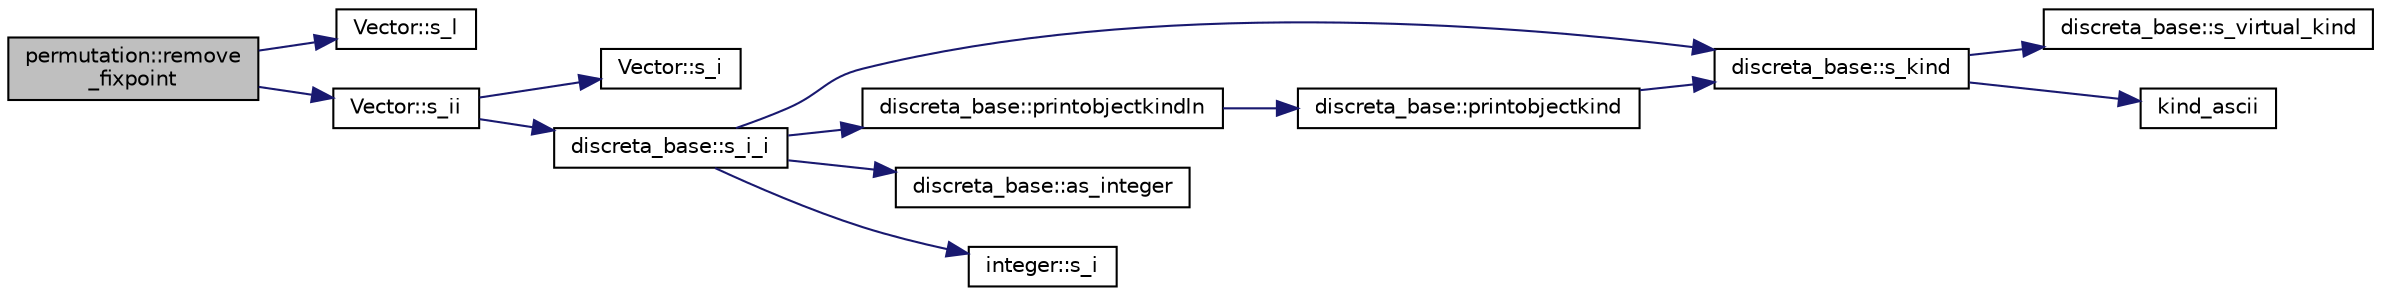 digraph "permutation::remove_fixpoint"
{
  edge [fontname="Helvetica",fontsize="10",labelfontname="Helvetica",labelfontsize="10"];
  node [fontname="Helvetica",fontsize="10",shape=record];
  rankdir="LR";
  Node2101 [label="permutation::remove\l_fixpoint",height=0.2,width=0.4,color="black", fillcolor="grey75", style="filled", fontcolor="black"];
  Node2101 -> Node2102 [color="midnightblue",fontsize="10",style="solid",fontname="Helvetica"];
  Node2102 [label="Vector::s_l",height=0.2,width=0.4,color="black", fillcolor="white", style="filled",URL="$d5/db2/class_vector.html#ad2dc082288f858d22a528832289e0704"];
  Node2101 -> Node2103 [color="midnightblue",fontsize="10",style="solid",fontname="Helvetica"];
  Node2103 [label="Vector::s_ii",height=0.2,width=0.4,color="black", fillcolor="white", style="filled",URL="$d5/db2/class_vector.html#a75d4942cc7b9794717b4846c10520db8"];
  Node2103 -> Node2104 [color="midnightblue",fontsize="10",style="solid",fontname="Helvetica"];
  Node2104 [label="Vector::s_i",height=0.2,width=0.4,color="black", fillcolor="white", style="filled",URL="$d5/db2/class_vector.html#a1c4fe1752523df8119f70dd550244871"];
  Node2103 -> Node2105 [color="midnightblue",fontsize="10",style="solid",fontname="Helvetica"];
  Node2105 [label="discreta_base::s_i_i",height=0.2,width=0.4,color="black", fillcolor="white", style="filled",URL="$d7/d71/classdiscreta__base.html#aadb92c01fbe69b3034b0214b33fbc735"];
  Node2105 -> Node2106 [color="midnightblue",fontsize="10",style="solid",fontname="Helvetica"];
  Node2106 [label="discreta_base::s_kind",height=0.2,width=0.4,color="black", fillcolor="white", style="filled",URL="$d7/d71/classdiscreta__base.html#a8a830025c74adbbc3362418a7c2ba157"];
  Node2106 -> Node2107 [color="midnightblue",fontsize="10",style="solid",fontname="Helvetica"];
  Node2107 [label="discreta_base::s_virtual_kind",height=0.2,width=0.4,color="black", fillcolor="white", style="filled",URL="$d7/d71/classdiscreta__base.html#a52778a6d6943a468be083d0785d418fb"];
  Node2106 -> Node2108 [color="midnightblue",fontsize="10",style="solid",fontname="Helvetica"];
  Node2108 [label="kind_ascii",height=0.2,width=0.4,color="black", fillcolor="white", style="filled",URL="$d9/d60/discreta_8h.html#ad0ce825a9f29bc6cec27e1b64cfe27bf"];
  Node2105 -> Node2109 [color="midnightblue",fontsize="10",style="solid",fontname="Helvetica"];
  Node2109 [label="discreta_base::printobjectkindln",height=0.2,width=0.4,color="black", fillcolor="white", style="filled",URL="$d7/d71/classdiscreta__base.html#a677ccc8f392ebedde05e453f8cf59559"];
  Node2109 -> Node2110 [color="midnightblue",fontsize="10",style="solid",fontname="Helvetica"];
  Node2110 [label="discreta_base::printobjectkind",height=0.2,width=0.4,color="black", fillcolor="white", style="filled",URL="$d7/d71/classdiscreta__base.html#aa75a1314aa706909b029664944904231"];
  Node2110 -> Node2106 [color="midnightblue",fontsize="10",style="solid",fontname="Helvetica"];
  Node2105 -> Node2111 [color="midnightblue",fontsize="10",style="solid",fontname="Helvetica"];
  Node2111 [label="discreta_base::as_integer",height=0.2,width=0.4,color="black", fillcolor="white", style="filled",URL="$d7/d71/classdiscreta__base.html#a00d7691eaf874fd283d942692fe8dd26"];
  Node2105 -> Node2112 [color="midnightblue",fontsize="10",style="solid",fontname="Helvetica"];
  Node2112 [label="integer::s_i",height=0.2,width=0.4,color="black", fillcolor="white", style="filled",URL="$d0/de5/classinteger.html#adf28e9f94d4c844adaa950deeb80b904"];
}
